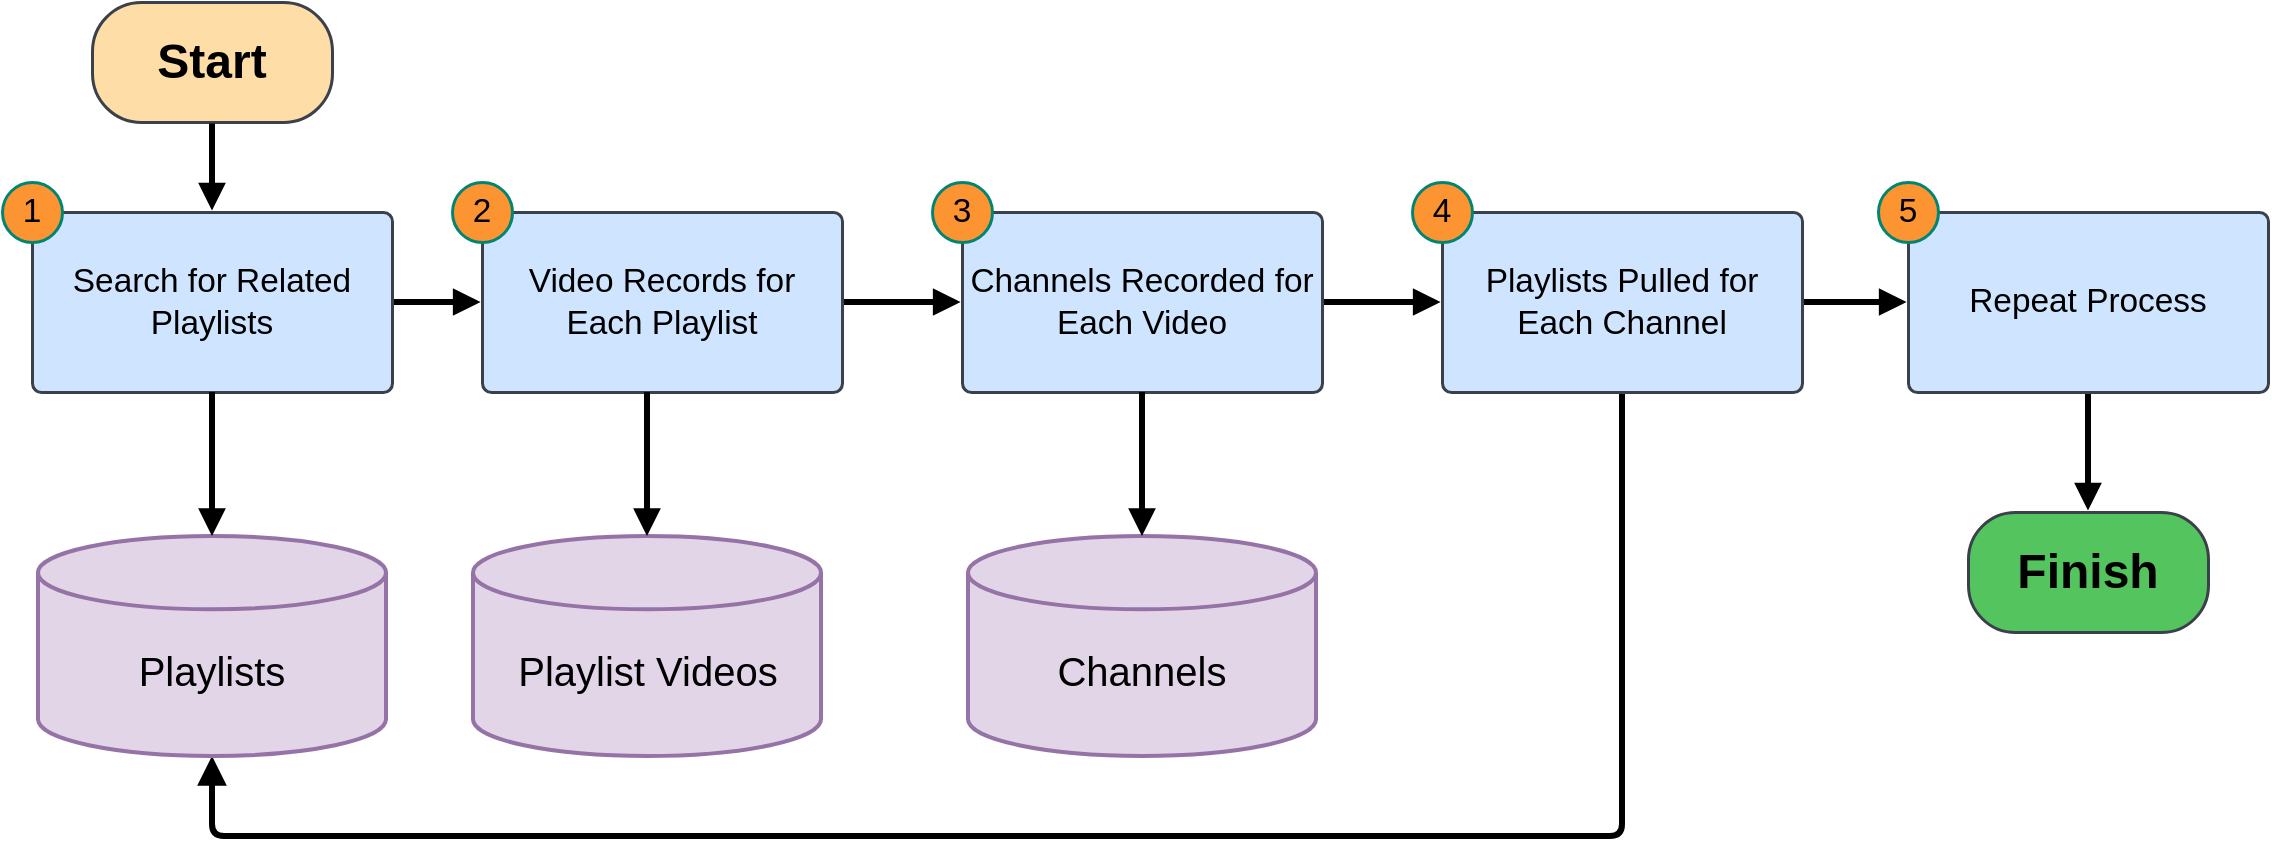 <mxfile version="24.9.2">
  <diagram name="Page-1" id="reGDiPaJQe5blbN73wSM">
    <mxGraphModel dx="929" dy="1483" grid="1" gridSize="10" guides="1" tooltips="1" connect="1" arrows="1" fold="1" page="1" pageScale="1" pageWidth="1600" pageHeight="1200" math="0" shadow="0">
      <root>
        <mxCell id="0" />
        <mxCell id="1" parent="0" />
        <mxCell id="p9JuKdBiDO9gENBmZ-I1-1" value="Start" style="html=1;overflow=block;blockSpacing=1;whiteSpace=wrap;fontSize=24;fontColor=default;spacing=3.8;strokeColor=#3a414a;strokeOpacity=100;fillOpacity=100;rounded=1;absoluteArcSize=1;arcSize=49;fillColor=#ffdda6;strokeWidth=1.5;lucidId=bW6uLIidkf8m;fontStyle=1" parent="1" vertex="1">
          <mxGeometry x="279" y="443" width="120" height="60" as="geometry" />
        </mxCell>
        <mxCell id="p9JuKdBiDO9gENBmZ-I1-2" value="" style="html=1;jettySize=18;whiteSpace=wrap;fontSize=13;strokeColor=#000000;strokeOpacity=100;strokeWidth=3;rounded=1;arcSize=12;edgeStyle=orthogonalEdgeStyle;startArrow=none;endArrow=block;endFill=1;exitX=0.5;exitY=1.013;exitPerimeter=0;entryX=0.5;entryY=-0.008;entryPerimeter=0;lucidId=SW6ux6u6MC4x;" parent="1" source="p9JuKdBiDO9gENBmZ-I1-1" target="p9JuKdBiDO9gENBmZ-I1-13" edge="1">
          <mxGeometry width="100" height="100" relative="1" as="geometry">
            <Array as="points" />
          </mxGeometry>
        </mxCell>
        <mxCell id="p9JuKdBiDO9gENBmZ-I1-3" value="" style="html=1;jettySize=18;whiteSpace=wrap;fontSize=13;strokeColor=#000000;strokeOpacity=100;strokeWidth=3;rounded=1;arcSize=12;edgeStyle=orthogonalEdgeStyle;startArrow=none;endArrow=block;endFill=1;exitX=1.004;exitY=0.5;exitPerimeter=0;entryX=-0.004;entryY=0.5;entryPerimeter=0;lucidId=416uXwU0tydD;" parent="1" source="p9JuKdBiDO9gENBmZ-I1-13" target="p9JuKdBiDO9gENBmZ-I1-7" edge="1">
          <mxGeometry width="100" height="100" relative="1" as="geometry">
            <Array as="points" />
          </mxGeometry>
        </mxCell>
        <mxCell id="p9JuKdBiDO9gENBmZ-I1-4" value="" style="html=1;jettySize=18;whiteSpace=wrap;fontSize=13;strokeColor=#000000;strokeOpacity=100;strokeWidth=3;rounded=1;arcSize=12;edgeStyle=orthogonalEdgeStyle;startArrow=none;endArrow=block;endFill=1;exitX=1.004;exitY=0.5;exitPerimeter=0;entryX=-0.004;entryY=0.5;entryPerimeter=0;lucidId=Q_6uuDI5KyMW;" parent="1" source="p9JuKdBiDO9gENBmZ-I1-7" target="p9JuKdBiDO9gENBmZ-I1-10" edge="1">
          <mxGeometry width="100" height="100" relative="1" as="geometry">
            <Array as="points" />
          </mxGeometry>
        </mxCell>
        <mxCell id="p9JuKdBiDO9gENBmZ-I1-5" value="" style="html=1;jettySize=18;whiteSpace=wrap;fontSize=13;strokeColor=#000000;strokeOpacity=100;strokeWidth=3;rounded=1;arcSize=12;edgeStyle=orthogonalEdgeStyle;startArrow=none;endArrow=block;endFill=1;exitX=1.004;exitY=0.5;exitPerimeter=0;entryX=-0.004;entryY=0.5;entryPerimeter=0;lucidId=r~6uTzH-kcN_;endSize=6;" parent="1" source="p9JuKdBiDO9gENBmZ-I1-10" target="p9JuKdBiDO9gENBmZ-I1-18" edge="1">
          <mxGeometry width="100" height="100" relative="1" as="geometry">
            <Array as="points" />
          </mxGeometry>
        </mxCell>
        <mxCell id="p9JuKdBiDO9gENBmZ-I1-6" value="" style="group;dropTarget=0;pointerEvents=0;" parent="1" vertex="1">
          <mxGeometry x="459" y="533" width="195" height="105" as="geometry" />
        </mxCell>
        <mxCell id="p9JuKdBiDO9gENBmZ-I1-7" value="Video Records for Each Playlist" style="html=1;overflow=block;blockSpacing=1;whiteSpace=wrap;fontSize=16.7;spacing=3.8;verticalAlign=middle;strokeColor=#3a414a;strokeOpacity=100;fillOpacity=100;rounded=1;absoluteArcSize=1;arcSize=9;fillColor=#cfe4ff;strokeWidth=1.5;lucidId=S16u41BVjXE3;" parent="p9JuKdBiDO9gENBmZ-I1-6" vertex="1">
          <mxGeometry x="15" y="15" width="180" height="90" as="geometry" />
        </mxCell>
        <mxCell id="p9JuKdBiDO9gENBmZ-I1-8" value="2" style="html=1;overflow=block;blockSpacing=1;whiteSpace=wrap;ellipse;fontSize=16.7;spacing=3.8;strokeColor=#008573;strokeOpacity=100;fillOpacity=100;rounded=1;absoluteArcSize=1;arcSize=9;fillColor=#fc9432;strokeWidth=1.5;lucidId=S16utB_y3xrM;" parent="p9JuKdBiDO9gENBmZ-I1-6" vertex="1">
          <mxGeometry width="30" height="30" as="geometry" />
        </mxCell>
        <mxCell id="p9JuKdBiDO9gENBmZ-I1-9" value="" style="group;dropTarget=0;pointerEvents=0;" parent="1" vertex="1">
          <mxGeometry x="699" y="533" width="195" height="105" as="geometry" />
        </mxCell>
        <mxCell id="p9JuKdBiDO9gENBmZ-I1-10" value="Channels Recorded for Each Video" style="html=1;overflow=block;blockSpacing=1;whiteSpace=wrap;fontSize=16.7;spacing=3.8;verticalAlign=middle;strokeColor=#3a414a;strokeOpacity=100;fillOpacity=100;rounded=1;absoluteArcSize=1;arcSize=9;fillColor=#cfe4ff;strokeWidth=1.5;lucidId=p-6uXw-BGHr~;" parent="p9JuKdBiDO9gENBmZ-I1-9" vertex="1">
          <mxGeometry x="15" y="15" width="180" height="90" as="geometry" />
        </mxCell>
        <mxCell id="p9JuKdBiDO9gENBmZ-I1-11" value="3" style="html=1;overflow=block;blockSpacing=1;whiteSpace=wrap;ellipse;fontSize=16.7;spacing=3.8;strokeColor=#008573;strokeOpacity=100;fillOpacity=100;rounded=1;absoluteArcSize=1;arcSize=9;fillColor=#fc9432;strokeWidth=1.5;lucidId=p-6ut_3H_-ZQ;" parent="p9JuKdBiDO9gENBmZ-I1-9" vertex="1">
          <mxGeometry width="30" height="30" as="geometry" />
        </mxCell>
        <mxCell id="p9JuKdBiDO9gENBmZ-I1-12" value="" style="group;dropTarget=0;pointerEvents=0;" parent="1" vertex="1">
          <mxGeometry x="234" y="533" width="195" height="105" as="geometry" />
        </mxCell>
        <mxCell id="p9JuKdBiDO9gENBmZ-I1-13" value="Search for Related Playlists" style="html=1;overflow=block;blockSpacing=1;whiteSpace=wrap;fontSize=16.7;spacing=3.8;verticalAlign=middle;strokeColor=#3a414a;strokeOpacity=100;fillOpacity=100;rounded=1;absoluteArcSize=1;arcSize=9;fillColor=#cfe4ff;strokeWidth=1.5;lucidId=SW6u_wksAtYL;" parent="p9JuKdBiDO9gENBmZ-I1-12" vertex="1">
          <mxGeometry x="15" y="15" width="180" height="90" as="geometry" />
        </mxCell>
        <mxCell id="p9JuKdBiDO9gENBmZ-I1-14" value="1" style="html=1;overflow=block;blockSpacing=1;whiteSpace=wrap;ellipse;fontSize=16.7;fontColor=default;spacing=3.8;strokeColor=#008573;strokeOpacity=100;fillOpacity=100;rounded=1;absoluteArcSize=1;arcSize=9;fillColor=#fc9432;strokeWidth=1.5;lucidId=J06u._dIugNg;" parent="p9JuKdBiDO9gENBmZ-I1-12" vertex="1">
          <mxGeometry width="30" height="30" as="geometry" />
        </mxCell>
        <mxCell id="p9JuKdBiDO9gENBmZ-I1-15" value="" style="html=1;jettySize=18;whiteSpace=wrap;fontSize=13;strokeColor=#000000;strokeOpacity=100;strokeWidth=3;rounded=1;arcSize=12;edgeStyle=orthogonalEdgeStyle;startArrow=none;endArrow=block;endFill=1;exitX=1.004;exitY=0.5;exitPerimeter=0;entryX=-0.004;entryY=0.5;entryPerimeter=0;lucidId=Bi7ut8uNxzML;" parent="1" source="p9JuKdBiDO9gENBmZ-I1-18" target="p9JuKdBiDO9gENBmZ-I1-23" edge="1">
          <mxGeometry width="100" height="100" relative="1" as="geometry">
            <Array as="points" />
          </mxGeometry>
        </mxCell>
        <mxCell id="p9JuKdBiDO9gENBmZ-I1-16" value="" style="html=1;jettySize=18;whiteSpace=wrap;fontSize=13;strokeColor=#000000;strokeOpacity=100;strokeWidth=3;rounded=1;arcSize=12;edgeStyle=orthogonalEdgeStyle;startArrow=none;endArrow=block;endFill=1;exitX=0.5;exitY=0;entryX=0.5;entryY=1;entryPerimeter=0;lucidId=-i7ufhm8Llv8;endSize=7;exitDx=0;exitDy=0;entryDx=0;entryDy=0;" parent="1" source="p9JuKdBiDO9gENBmZ-I1-18" target="lsZ5yCbdcPZdlZHMEvQK-6" edge="1">
          <mxGeometry width="100" height="100" relative="1" as="geometry">
            <Array as="points">
              <mxPoint x="1044" y="860" />
              <mxPoint x="339" y="860" />
            </Array>
          </mxGeometry>
        </mxCell>
        <mxCell id="p9JuKdBiDO9gENBmZ-I1-17" value="" style="group;dropTarget=0;pointerEvents=0;" parent="1" vertex="1">
          <mxGeometry x="939" y="533" width="195" height="105" as="geometry" />
        </mxCell>
        <mxCell id="p9JuKdBiDO9gENBmZ-I1-18" value="Playlists Pulled for Each Channel" style="html=1;overflow=block;blockSpacing=1;whiteSpace=wrap;fontSize=16.7;spacing=3.8;verticalAlign=middle;strokeColor=#3a414a;strokeOpacity=100;fillOpacity=100;rounded=1;absoluteArcSize=1;arcSize=9;fillColor=#cfe4ff;strokeWidth=1.5;lucidId=M.6uk97XyCFO;" parent="p9JuKdBiDO9gENBmZ-I1-17" vertex="1">
          <mxGeometry x="15" y="15" width="180" height="90" as="geometry" />
        </mxCell>
        <mxCell id="p9JuKdBiDO9gENBmZ-I1-19" value="4" style="html=1;overflow=block;blockSpacing=1;whiteSpace=wrap;ellipse;fontSize=16.7;spacing=3.8;strokeColor=#008573;strokeOpacity=100;fillOpacity=100;rounded=1;absoluteArcSize=1;arcSize=9;fillColor=#fc9432;strokeWidth=1.5;lucidId=M.6u~~DSKPuh;" parent="p9JuKdBiDO9gENBmZ-I1-17" vertex="1">
          <mxGeometry width="30" height="30" as="geometry" />
        </mxCell>
        <mxCell id="p9JuKdBiDO9gENBmZ-I1-20" value="" style="html=1;jettySize=18;whiteSpace=wrap;fontSize=13;strokeColor=#000000;strokeOpacity=100;strokeWidth=3;rounded=1;arcSize=12;edgeStyle=orthogonalEdgeStyle;startArrow=none;endArrow=block;endFill=1;exitX=0.5;exitY=1.008;exitPerimeter=0;entryX=0.5;entryY=-0.012;entryPerimeter=0;lucidId=hk7uTk5IF7pY;" parent="1" source="p9JuKdBiDO9gENBmZ-I1-23" target="p9JuKdBiDO9gENBmZ-I1-21" edge="1">
          <mxGeometry width="100" height="100" relative="1" as="geometry">
            <Array as="points" />
          </mxGeometry>
        </mxCell>
        <mxCell id="p9JuKdBiDO9gENBmZ-I1-21" value="Finish" style="html=1;overflow=block;blockSpacing=1;whiteSpace=wrap;fontSize=24;spacing=3.8;verticalAlign=middle;strokeColor=#3a414a;strokeOpacity=100;fillOpacity=100;rounded=1;absoluteArcSize=1;arcSize=47;fillColor=#54c45e;strokeWidth=1.5;lucidId=hk7uLVcwX5V9;fontStyle=1" parent="1" vertex="1">
          <mxGeometry x="1217" y="698" width="120" height="60" as="geometry" />
        </mxCell>
        <mxCell id="p9JuKdBiDO9gENBmZ-I1-22" value="" style="group;dropTarget=0;pointerEvents=0;" parent="1" vertex="1">
          <mxGeometry x="1172" y="533" width="195" height="105" as="geometry" />
        </mxCell>
        <mxCell id="p9JuKdBiDO9gENBmZ-I1-23" value="Repeat Process" style="html=1;overflow=block;blockSpacing=1;whiteSpace=wrap;fontSize=16.7;spacing=3.8;verticalAlign=middle;strokeColor=#3a414a;strokeOpacity=100;fillOpacity=100;rounded=1;absoluteArcSize=1;arcSize=9;fillColor=#cfe4ff;strokeWidth=1.5;lucidId=_g7utdRJWnZh;" parent="p9JuKdBiDO9gENBmZ-I1-22" vertex="1">
          <mxGeometry x="15" y="15" width="180" height="90" as="geometry" />
        </mxCell>
        <mxCell id="p9JuKdBiDO9gENBmZ-I1-24" value="5" style="html=1;overflow=block;blockSpacing=1;whiteSpace=wrap;ellipse;fontSize=16.7;spacing=3.8;strokeColor=#008573;strokeOpacity=100;fillOpacity=100;rounded=1;absoluteArcSize=1;arcSize=9;fillColor=#fc9432;strokeWidth=1.5;lucidId=_g7ut9O_xqkM;" parent="p9JuKdBiDO9gENBmZ-I1-22" vertex="1">
          <mxGeometry width="30" height="30" as="geometry" />
        </mxCell>
        <mxCell id="lsZ5yCbdcPZdlZHMEvQK-1" value="&lt;font&gt;Playlist Videos&lt;/font&gt;" style="strokeWidth=2;html=1;shape=mxgraph.flowchart.database;whiteSpace=wrap;fontSize=20;verticalAlign=middle;spacing=6;spacingTop=24;fillColor=#e1d5e7;strokeColor=#9673a6;" vertex="1" parent="1">
          <mxGeometry x="469.5" y="710" width="174" height="110" as="geometry" />
        </mxCell>
        <mxCell id="lsZ5yCbdcPZdlZHMEvQK-3" value="" style="html=1;jettySize=18;whiteSpace=wrap;fontSize=13;strokeColor=#000000;strokeOpacity=100;strokeWidth=3;rounded=1;arcSize=12;edgeStyle=orthogonalEdgeStyle;startArrow=none;endArrow=block;endFill=1;exitX=0.5;exitY=1;entryX=0.5;entryY=0;entryPerimeter=0;lucidId=Q_6uuDI5KyMW;exitDx=0;exitDy=0;entryDx=0;entryDy=0;" edge="1" parent="1" source="p9JuKdBiDO9gENBmZ-I1-6" target="lsZ5yCbdcPZdlZHMEvQK-1">
          <mxGeometry width="100" height="100" relative="1" as="geometry">
            <Array as="points">
              <mxPoint x="557" y="680" />
              <mxPoint x="557" y="710" />
            </Array>
            <mxPoint x="665" y="603" as="sourcePoint" />
            <mxPoint x="723" y="603" as="targetPoint" />
          </mxGeometry>
        </mxCell>
        <mxCell id="lsZ5yCbdcPZdlZHMEvQK-4" value="&lt;font&gt;Channels&lt;/font&gt;" style="strokeWidth=2;html=1;shape=mxgraph.flowchart.database;whiteSpace=wrap;fontSize=20;verticalAlign=middle;spacing=6;spacingTop=24;fillColor=#e1d5e7;strokeColor=#9673a6;" vertex="1" parent="1">
          <mxGeometry x="717" y="710" width="174" height="110" as="geometry" />
        </mxCell>
        <mxCell id="lsZ5yCbdcPZdlZHMEvQK-5" style="edgeStyle=orthogonalEdgeStyle;rounded=0;orthogonalLoop=1;jettySize=auto;html=1;exitX=0.5;exitY=1;exitDx=0;exitDy=0;entryX=0.5;entryY=0;entryDx=0;entryDy=0;entryPerimeter=0;fontSize=13;strokeWidth=3;endArrow=block;endFill=1;" edge="1" parent="1" source="p9JuKdBiDO9gENBmZ-I1-10" target="lsZ5yCbdcPZdlZHMEvQK-4">
          <mxGeometry relative="1" as="geometry" />
        </mxCell>
        <mxCell id="lsZ5yCbdcPZdlZHMEvQK-6" value="&lt;font&gt;Playlists&lt;/font&gt;" style="strokeWidth=2;html=1;shape=mxgraph.flowchart.database;whiteSpace=wrap;fontSize=20;verticalAlign=middle;spacing=6;spacingTop=24;fillColor=#e1d5e7;strokeColor=#9673a6;" vertex="1" parent="1">
          <mxGeometry x="252" y="710" width="174" height="110" as="geometry" />
        </mxCell>
        <mxCell id="lsZ5yCbdcPZdlZHMEvQK-7" style="edgeStyle=orthogonalEdgeStyle;rounded=0;orthogonalLoop=1;jettySize=auto;html=1;exitX=0.5;exitY=1;exitDx=0;exitDy=0;entryX=0.5;entryY=0;entryDx=0;entryDy=0;entryPerimeter=0;strokeWidth=3;endArrow=block;endFill=1;" edge="1" parent="1" source="p9JuKdBiDO9gENBmZ-I1-13" target="lsZ5yCbdcPZdlZHMEvQK-6">
          <mxGeometry relative="1" as="geometry" />
        </mxCell>
      </root>
    </mxGraphModel>
  </diagram>
</mxfile>
